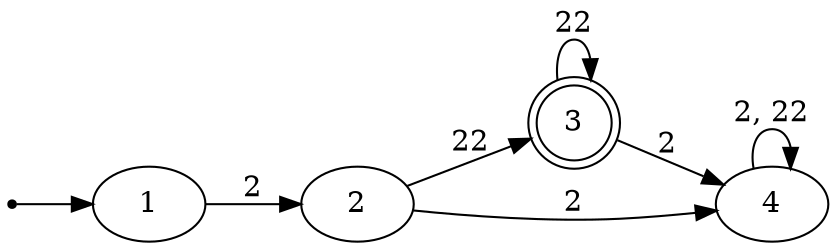 digraph{

rankdir=LR;
inic[shape=point];

inic->1;

1->2 [label="2"];
2->3 [label="22"];
2->4 [label="2"];
3->3 [label="22"];
3->4 [label="2"];
4->4 [label="2, 22"];

3[shape=doublecircle];
}

